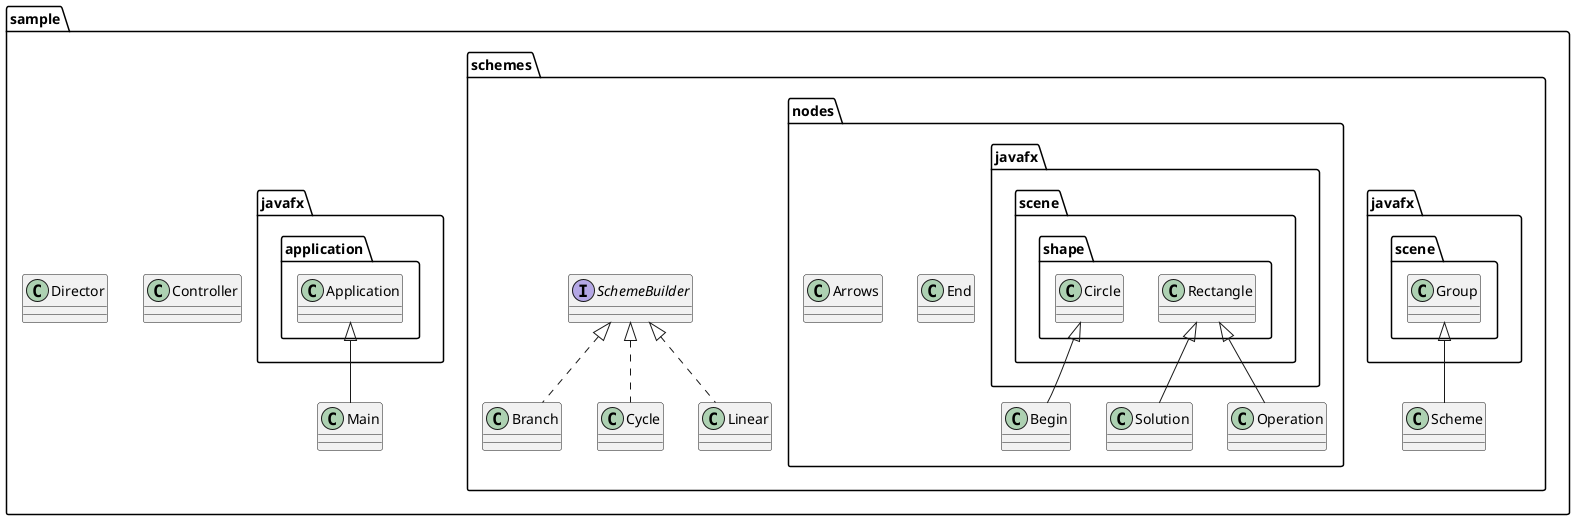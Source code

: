 @startuml

package sample <<Folder>>{
package schemes <<Folder>>{
class Scheme extends javafx.scene.Group
class Branch implements SchemeBuilder
class Cycle implements SchemeBuilder
class Linear implements SchemeBuilder
interface SchemeBuilder
package nodes <<Folder>>{
class Begin extends javafx.scene.shape.Circle
class End
class Solution extends javafx.scene.shape.Rectangle
class Operation extends javafx.scene.shape.Rectangle
class Arrows
}
}
class Main extends javafx.application.Application
class Controller
class Director
}

@enduml